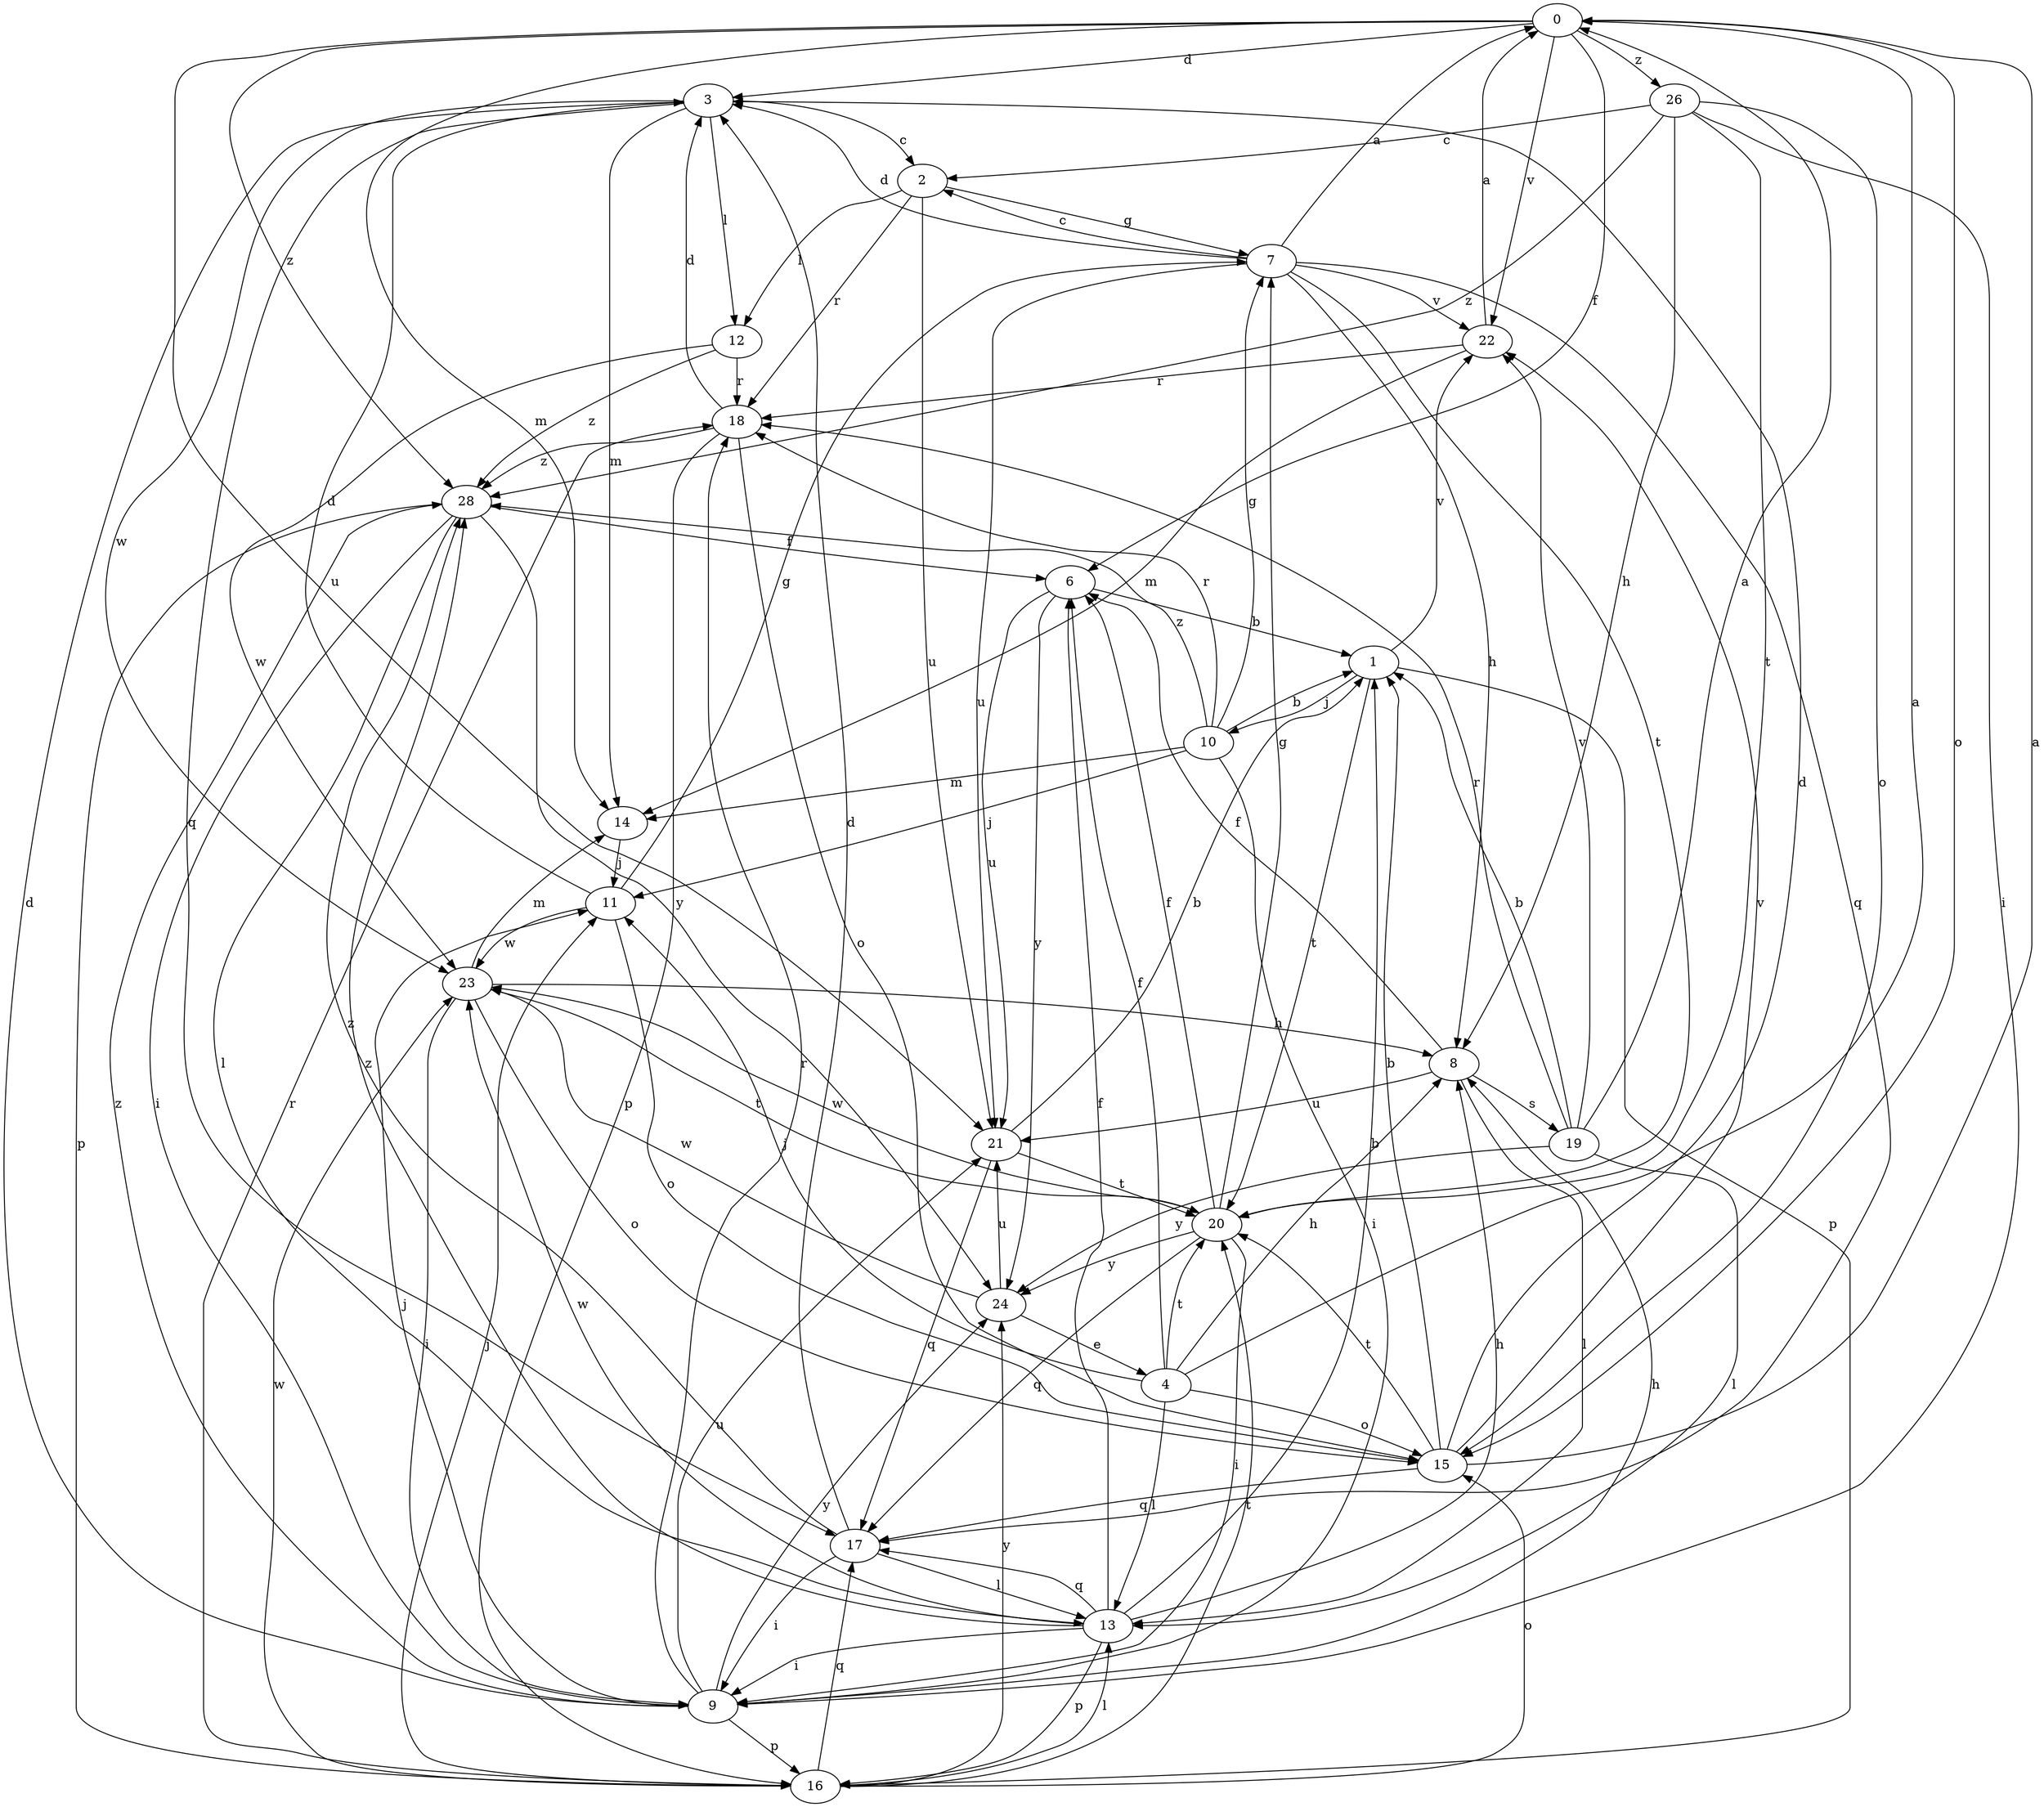 strict digraph  {
0;
1;
2;
3;
4;
6;
7;
8;
9;
10;
11;
12;
13;
14;
15;
16;
17;
18;
19;
20;
21;
22;
23;
24;
26;
28;
0 -> 3  [label=d];
0 -> 6  [label=f];
0 -> 14  [label=m];
0 -> 15  [label=o];
0 -> 21  [label=u];
0 -> 22  [label=v];
0 -> 26  [label=z];
0 -> 28  [label=z];
1 -> 10  [label=j];
1 -> 16  [label=p];
1 -> 20  [label=t];
1 -> 22  [label=v];
2 -> 7  [label=g];
2 -> 12  [label=l];
2 -> 18  [label=r];
2 -> 21  [label=u];
3 -> 2  [label=c];
3 -> 12  [label=l];
3 -> 14  [label=m];
3 -> 17  [label=q];
3 -> 23  [label=w];
4 -> 0  [label=a];
4 -> 6  [label=f];
4 -> 8  [label=h];
4 -> 11  [label=j];
4 -> 13  [label=l];
4 -> 15  [label=o];
4 -> 20  [label=t];
6 -> 1  [label=b];
6 -> 21  [label=u];
6 -> 24  [label=y];
7 -> 0  [label=a];
7 -> 2  [label=c];
7 -> 3  [label=d];
7 -> 8  [label=h];
7 -> 17  [label=q];
7 -> 20  [label=t];
7 -> 21  [label=u];
7 -> 22  [label=v];
8 -> 6  [label=f];
8 -> 13  [label=l];
8 -> 19  [label=s];
8 -> 21  [label=u];
9 -> 3  [label=d];
9 -> 8  [label=h];
9 -> 11  [label=j];
9 -> 16  [label=p];
9 -> 18  [label=r];
9 -> 21  [label=u];
9 -> 24  [label=y];
9 -> 28  [label=z];
10 -> 1  [label=b];
10 -> 7  [label=g];
10 -> 9  [label=i];
10 -> 11  [label=j];
10 -> 14  [label=m];
10 -> 18  [label=r];
10 -> 28  [label=z];
11 -> 3  [label=d];
11 -> 7  [label=g];
11 -> 15  [label=o];
11 -> 23  [label=w];
12 -> 18  [label=r];
12 -> 23  [label=w];
12 -> 28  [label=z];
13 -> 1  [label=b];
13 -> 6  [label=f];
13 -> 8  [label=h];
13 -> 9  [label=i];
13 -> 16  [label=p];
13 -> 17  [label=q];
13 -> 23  [label=w];
13 -> 28  [label=z];
14 -> 11  [label=j];
15 -> 0  [label=a];
15 -> 1  [label=b];
15 -> 3  [label=d];
15 -> 17  [label=q];
15 -> 20  [label=t];
15 -> 22  [label=v];
16 -> 11  [label=j];
16 -> 13  [label=l];
16 -> 15  [label=o];
16 -> 17  [label=q];
16 -> 18  [label=r];
16 -> 20  [label=t];
16 -> 23  [label=w];
16 -> 24  [label=y];
17 -> 3  [label=d];
17 -> 9  [label=i];
17 -> 13  [label=l];
17 -> 28  [label=z];
18 -> 3  [label=d];
18 -> 15  [label=o];
18 -> 16  [label=p];
18 -> 28  [label=z];
19 -> 0  [label=a];
19 -> 1  [label=b];
19 -> 13  [label=l];
19 -> 18  [label=r];
19 -> 22  [label=v];
19 -> 24  [label=y];
20 -> 6  [label=f];
20 -> 7  [label=g];
20 -> 9  [label=i];
20 -> 17  [label=q];
20 -> 23  [label=w];
20 -> 24  [label=y];
21 -> 1  [label=b];
21 -> 17  [label=q];
21 -> 20  [label=t];
22 -> 0  [label=a];
22 -> 14  [label=m];
22 -> 18  [label=r];
23 -> 8  [label=h];
23 -> 9  [label=i];
23 -> 14  [label=m];
23 -> 15  [label=o];
23 -> 20  [label=t];
24 -> 4  [label=e];
24 -> 21  [label=u];
24 -> 23  [label=w];
26 -> 2  [label=c];
26 -> 8  [label=h];
26 -> 9  [label=i];
26 -> 15  [label=o];
26 -> 20  [label=t];
26 -> 28  [label=z];
28 -> 6  [label=f];
28 -> 9  [label=i];
28 -> 13  [label=l];
28 -> 16  [label=p];
28 -> 24  [label=y];
}
